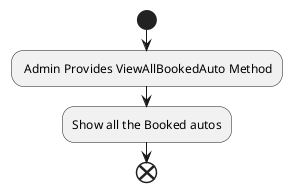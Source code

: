 @startuml

start
   : Admin Provides ViewAllBookedAuto Method;

   :Show all the Booked autos;
   end;

@enduml



@startuml
Admin --> CarRentalApp : View All Booked autos
CarRentalApp--> AdminController : getAllBookedCars()
AdminController --> AdminService : getAllBookedCars()
AdminService --> BookACarRepository : findAllCar()

AdminService <-- BookACarRepository : return List<BookACarDto)
AdminController <-- AdminService : return List<BookACarDto)
Admin <-- AdminController : List of cars

@enduml